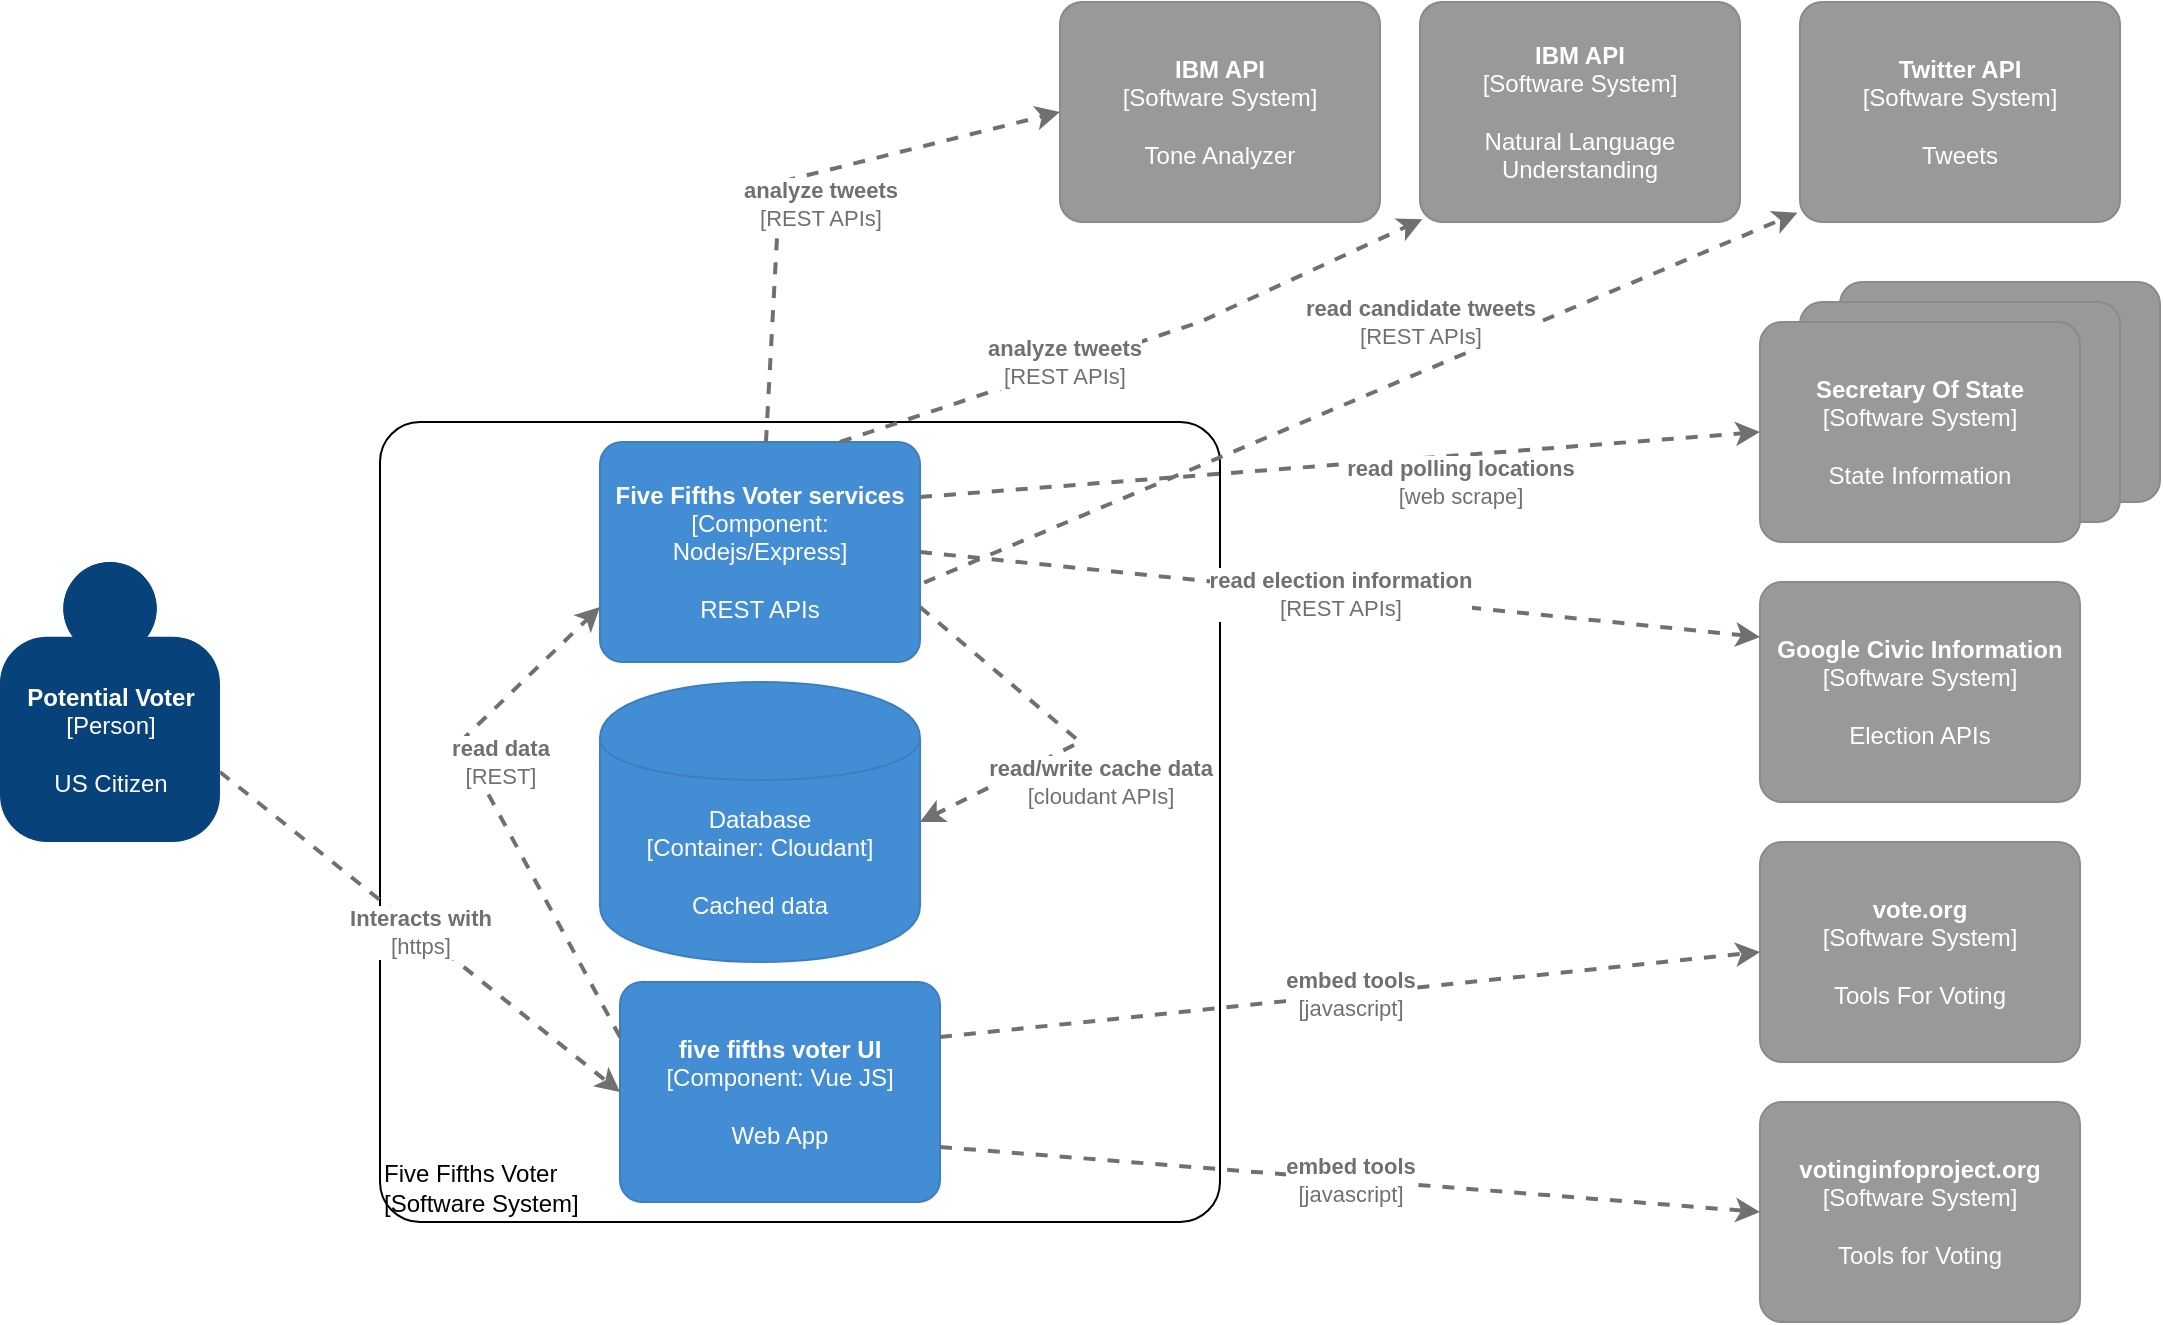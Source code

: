 <mxfile version="14.3.1" type="device"><diagram id="bIWCft8KVT2-JnzjMlhX" name="Page-1"><mxGraphModel dx="1358" dy="813" grid="1" gridSize="10" guides="1" tooltips="1" connect="1" arrows="1" fold="1" page="1" pageScale="1" pageWidth="1100" pageHeight="850" math="0" shadow="0"><root><mxCell id="0"/><mxCell id="1" parent="0"/><object placeholders="1" c4Name="Potential Voter" c4Type="Person" c4Description="US Citizen" label="&lt;b&gt;%c4Name%&lt;/b&gt;&lt;div&gt;[%c4Type%]&lt;/div&gt;&lt;br&gt;&lt;div&gt;%c4Description%&lt;/div&gt;" id="9IKKoNEorr4Hm9pWqt_W-1"><mxCell style="html=1;dashed=0;whitespace=wrap;fillColor=#08427b;strokeColor=none;fontColor=#ffffff;shape=mxgraph.c4.person;align=center;metaEdit=1;points=[[0.5,0,0],[1,0.5,0],[1,0.75,0],[0.75,1,0],[0.5,1,0],[0.25,1,0],[0,0.75,0],[0,0.5,0]];metaData={&quot;c4Type&quot;:{&quot;editable&quot;:false}};" vertex="1" parent="1"><mxGeometry x="10" y="300" width="110.0" height="140" as="geometry"/></mxCell></object><object placeholders="1" c4Name="vote.org" c4Type="Software System" c4Description="Tools For Voting" label="&lt;b&gt;%c4Name%&lt;/b&gt;&lt;div&gt;[%c4Type%]&lt;/div&gt;&lt;br&gt;&lt;div&gt;%c4Description%&lt;/div&gt;" id="9IKKoNEorr4Hm9pWqt_W-2"><mxCell style="rounded=1;whiteSpace=wrap;html=1;labelBackgroundColor=none;fillColor=#999999;fontColor=#ffffff;align=center;arcSize=10;strokeColor=#8A8A8A;metaEdit=1;metaData={&quot;c4Type&quot;:{&quot;editable&quot;:false}};points=[[0.25,0,0],[0.5,0,0],[0.75,0,0],[1,0.25,0],[1,0.5,0],[1,0.75,0],[0.75,1,0],[0.5,1,0],[0.25,1,0],[0,0.75,0],[0,0.5,0],[0,0.25,0]];" vertex="1" parent="1"><mxGeometry x="890" y="440" width="160" height="110.0" as="geometry"/></mxCell></object><object placeholders="1" c4Name="votinginfoproject.org" c4Type="Software System" c4Description="Tools for Voting" label="&lt;b&gt;%c4Name%&lt;/b&gt;&lt;div&gt;[%c4Type%]&lt;/div&gt;&lt;br&gt;&lt;div&gt;%c4Description%&lt;/div&gt;" id="9IKKoNEorr4Hm9pWqt_W-3"><mxCell style="rounded=1;whiteSpace=wrap;html=1;labelBackgroundColor=none;fillColor=#999999;fontColor=#ffffff;align=center;arcSize=10;strokeColor=#8A8A8A;metaEdit=1;metaData={&quot;c4Type&quot;:{&quot;editable&quot;:false}};points=[[0.25,0,0],[0.5,0,0],[0.75,0,0],[1,0.25,0],[1,0.5,0],[1,0.75,0],[0.75,1,0],[0.5,1,0],[0.25,1,0],[0,0.75,0],[0,0.5,0],[0,0.25,0]];" vertex="1" parent="1"><mxGeometry x="890" y="570" width="160" height="110.0" as="geometry"/></mxCell></object><object placeholders="1" c4Name="Google Civic Information" c4Type="Software System" c4Description="Election APIs" label="&lt;b&gt;%c4Name%&lt;/b&gt;&lt;div&gt;[%c4Type%]&lt;/div&gt;&lt;br&gt;&lt;div&gt;%c4Description%&lt;/div&gt;" id="9IKKoNEorr4Hm9pWqt_W-4"><mxCell style="rounded=1;whiteSpace=wrap;html=1;labelBackgroundColor=none;fillColor=#999999;fontColor=#ffffff;align=center;arcSize=10;strokeColor=#8A8A8A;metaEdit=1;metaData={&quot;c4Type&quot;:{&quot;editable&quot;:false}};points=[[0.25,0,0],[0.5,0,0],[0.75,0,0],[1,0.25,0],[1,0.5,0],[1,0.75,0],[0.75,1,0],[0.5,1,0],[0.25,1,0],[0,0.75,0],[0,0.5,0],[0,0.25,0]];" vertex="1" parent="1"><mxGeometry x="890" y="310" width="160" height="110.0" as="geometry"/></mxCell></object><mxCell id="9IKKoNEorr4Hm9pWqt_W-5" value="" style="group" vertex="1" connectable="0" parent="1"><mxGeometry x="890" y="160" width="200" height="130" as="geometry"/></mxCell><object placeholders="1" c4Name="Secretary Of State" c4Type="Software System" c4Description="State Information" label="&lt;b&gt;%c4Name%&lt;/b&gt;&lt;div&gt;[%c4Type%]&lt;/div&gt;&lt;br&gt;&lt;div&gt;%c4Description%&lt;/div&gt;" id="9IKKoNEorr4Hm9pWqt_W-6"><mxCell style="rounded=1;whiteSpace=wrap;html=1;labelBackgroundColor=none;fillColor=#999999;fontColor=#ffffff;align=center;arcSize=10;strokeColor=#8A8A8A;metaEdit=1;metaData={&quot;c4Type&quot;:{&quot;editable&quot;:false}};points=[[0.25,0,0],[0.5,0,0],[0.75,0,0],[1,0.25,0],[1,0.5,0],[1,0.75,0],[0.75,1,0],[0.5,1,0],[0.25,1,0],[0,0.75,0],[0,0.5,0],[0,0.25,0]];" vertex="1" parent="9IKKoNEorr4Hm9pWqt_W-5"><mxGeometry x="40" width="160" height="110.0" as="geometry"/></mxCell></object><object placeholders="1" c4Name="Secretary Of State" c4Type="Software System" c4Description="State Information" label="&lt;b&gt;%c4Name%&lt;/b&gt;&lt;div&gt;[%c4Type%]&lt;/div&gt;&lt;br&gt;&lt;div&gt;%c4Description%&lt;/div&gt;" id="9IKKoNEorr4Hm9pWqt_W-7"><mxCell style="rounded=1;whiteSpace=wrap;html=1;labelBackgroundColor=none;fillColor=#999999;fontColor=#ffffff;align=center;arcSize=10;strokeColor=#8A8A8A;metaEdit=1;metaData={&quot;c4Type&quot;:{&quot;editable&quot;:false}};points=[[0.25,0,0],[0.5,0,0],[0.75,0,0],[1,0.25,0],[1,0.5,0],[1,0.75,0],[0.75,1,0],[0.5,1,0],[0.25,1,0],[0,0.75,0],[0,0.5,0],[0,0.25,0]];" vertex="1" parent="9IKKoNEorr4Hm9pWqt_W-5"><mxGeometry x="20" y="10" width="160" height="110.0" as="geometry"/></mxCell></object><object placeholders="1" c4Name="Secretary Of State" c4Type="Software System" c4Description="State Information" label="&lt;b&gt;%c4Name%&lt;/b&gt;&lt;div&gt;[%c4Type%]&lt;/div&gt;&lt;br&gt;&lt;div&gt;%c4Description%&lt;/div&gt;" id="9IKKoNEorr4Hm9pWqt_W-8"><mxCell style="rounded=1;whiteSpace=wrap;html=1;labelBackgroundColor=none;fillColor=#999999;fontColor=#ffffff;align=center;arcSize=10;strokeColor=#8A8A8A;metaEdit=1;metaData={&quot;c4Type&quot;:{&quot;editable&quot;:false}};points=[[0.25,0,0],[0.5,0,0],[0.75,0,0],[1,0.25,0],[1,0.5,0],[1,0.75,0],[0.75,1,0],[0.5,1,0],[0.25,1,0],[0,0.75,0],[0,0.5,0],[0,0.25,0]];" vertex="1" parent="9IKKoNEorr4Hm9pWqt_W-5"><mxGeometry y="20" width="160" height="110.0" as="geometry"/></mxCell></object><mxCell id="9IKKoNEorr4Hm9pWqt_W-9" value="" style="group" vertex="1" connectable="0" parent="1"><mxGeometry x="200" y="230" width="420" height="400" as="geometry"/></mxCell><object placeholders="1" c4Name="Five Fifths Voter" c4Type="ExecutionEnvironment" c4Application="Software System" label="&lt;div style=&quot;text-align: left&quot;&gt;%c4Name%&lt;/div&gt;&lt;div style=&quot;text-align: left&quot;&gt;[%c4Application%]&lt;/div&gt;" deployment="IBM Cloud Foundry" id="9IKKoNEorr4Hm9pWqt_W-10"><mxCell style="rounded=1;whiteSpace=wrap;html=1;labelBackgroundColor=none;fillColor=#ffffff;fontColor=#000000;align=left;arcSize=5;strokeColor=#000000;verticalAlign=bottom;metaEdit=1;metaData={&quot;c4Type&quot;:{&quot;editable&quot;:false}};points=[[0.25,0,0],[0.5,0,0],[0.75,0,0],[1,0.25,0],[1,0.5,0],[1,0.75,0],[0.75,1,0],[0.5,1,0],[0.25,1,0],[0,0.75,0],[0,0.5,0],[0,0.25,0]];" vertex="1" parent="9IKKoNEorr4Hm9pWqt_W-9"><mxGeometry width="420" height="400" as="geometry"/></mxCell></object><object placeholders="1" c4Name="five fifths voter UI" c4Type="Component" c4Technology="Vue JS" c4Description="Web App" label="&lt;b&gt;%c4Name%&lt;/b&gt;&lt;div&gt;[%c4Type%: %c4Technology%]&lt;/div&gt;&lt;br&gt;&lt;div&gt;%c4Description%&lt;/div&gt;" id="9IKKoNEorr4Hm9pWqt_W-11"><mxCell style="rounded=1;whiteSpace=wrap;html=1;labelBackgroundColor=none;fillColor=#438DD5;fontColor=#ffffff;align=center;arcSize=10;strokeColor=#3C7FC0;metaEdit=1;metaData={&quot;c4Type&quot;:{&quot;editable&quot;:false}};points=[[0.25,0,0],[0.5,0,0],[0.75,0,0],[1,0.25,0],[1,0.5,0],[1,0.75,0],[0.75,1,0],[0.5,1,0],[0.25,1,0],[0,0.75,0],[0,0.5,0],[0,0.25,0]];" vertex="1" parent="9IKKoNEorr4Hm9pWqt_W-9"><mxGeometry x="120" y="280" width="160" height="110.0" as="geometry"/></mxCell></object><object placeholders="1" c4Name="Five Fifths Voter services" c4Type="Component" c4Technology="Nodejs/Express" c4Description="REST APIs" label="&lt;b&gt;%c4Name%&lt;/b&gt;&lt;div&gt;[%c4Type%: %c4Technology%]&lt;/div&gt;&lt;br&gt;&lt;div&gt;%c4Description%&lt;/div&gt;" id="9IKKoNEorr4Hm9pWqt_W-12"><mxCell style="rounded=1;whiteSpace=wrap;html=1;labelBackgroundColor=none;fillColor=#438DD5;fontColor=#ffffff;align=center;arcSize=10;strokeColor=#3C7FC0;metaEdit=1;metaData={&quot;c4Type&quot;:{&quot;editable&quot;:false}};points=[[0.25,0,0],[0.5,0,0],[0.75,0,0],[1,0.25,0],[1,0.5,0],[1,0.75,0],[0.75,1,0],[0.5,1,0],[0.25,1,0],[0,0.75,0],[0,0.5,0],[0,0.25,0]];" vertex="1" parent="9IKKoNEorr4Hm9pWqt_W-9"><mxGeometry x="110" y="10" width="160" height="110.0" as="geometry"/></mxCell></object><object placeholders="1" c4Type="Database" c4Technology="Cloudant" c4Description="Cached data" label="%c4Type%&lt;div&gt;[Container:&amp;nbsp;%c4Technology%]&lt;/div&gt;&lt;br&gt;&lt;div&gt;%c4Description%&lt;/div&gt;" id="9IKKoNEorr4Hm9pWqt_W-13"><mxCell style="shape=cylinder;whiteSpace=wrap;html=1;boundedLbl=1;rounded=0;labelBackgroundColor=none;fillColor=#438DD5;fontSize=12;fontColor=#ffffff;align=center;strokeColor=#3C7FC0;metaEdit=1;points=[[0.5,0,0],[1,0.25,0],[1,0.5,0],[1,0.75,0],[0.5,1,0],[0,0.75,0],[0,0.5,0],[0,0.25,0]];metaData={&quot;c4Type&quot;:{&quot;editable&quot;:false}};" vertex="1" parent="9IKKoNEorr4Hm9pWqt_W-9"><mxGeometry x="110" y="130" width="160" height="140" as="geometry"/></mxCell></object><object placeholders="1" c4Type="Relationship" c4Technology="cloudant APIs" c4Description="read/write cache data" label="&lt;div style=&quot;text-align: left&quot;&gt;&lt;div style=&quot;text-align: center&quot;&gt;&lt;b&gt;%c4Description%&lt;/b&gt;&lt;/div&gt;&lt;div style=&quot;text-align: center&quot;&gt;[%c4Technology%]&lt;/div&gt;&lt;/div&gt;" id="9IKKoNEorr4Hm9pWqt_W-14"><mxCell style="edgeStyle=none;rounded=0;html=1;entryX=1;entryY=0.5;jettySize=auto;orthogonalLoop=1;strokeColor=#707070;strokeWidth=2;fontColor=#707070;jumpStyle=none;dashed=1;metaEdit=1;metaData={&quot;c4Type&quot;:{&quot;editable&quot;:false}};exitX=1;exitY=0.75;exitDx=0;exitDy=0;exitPerimeter=0;entryDx=0;entryDy=0;entryPerimeter=0;" edge="1" parent="9IKKoNEorr4Hm9pWqt_W-9" source="9IKKoNEorr4Hm9pWqt_W-12" target="9IKKoNEorr4Hm9pWqt_W-13"><mxGeometry x="0.079" y="22" width="160" relative="1" as="geometry"><mxPoint x="70" y="170" as="sourcePoint"/><mxPoint x="230" y="170" as="targetPoint"/><Array as="points"><mxPoint x="350" y="160"/></Array><mxPoint as="offset"/></mxGeometry></mxCell></object><object placeholders="1" c4Type="Relationship" c4Technology="REST" c4Description="read data" label="&lt;div style=&quot;text-align: left&quot;&gt;&lt;div style=&quot;text-align: center&quot;&gt;&lt;b&gt;%c4Description%&lt;/b&gt;&lt;/div&gt;&lt;div style=&quot;text-align: center&quot;&gt;[%c4Technology%]&lt;/div&gt;&lt;/div&gt;" id="9IKKoNEorr4Hm9pWqt_W-26"><mxCell style="edgeStyle=none;rounded=0;html=1;entryX=0;entryY=0.75;jettySize=auto;orthogonalLoop=1;strokeColor=#707070;strokeWidth=2;fontColor=#707070;jumpStyle=none;dashed=1;metaEdit=1;metaData={&quot;c4Type&quot;:{&quot;editable&quot;:false}};entryDx=0;entryDy=0;entryPerimeter=0;exitX=0;exitY=0.25;exitDx=0;exitDy=0;exitPerimeter=0;" edge="1" parent="9IKKoNEorr4Hm9pWqt_W-9" source="9IKKoNEorr4Hm9pWqt_W-11" target="9IKKoNEorr4Hm9pWqt_W-12"><mxGeometry x="0.128" y="-13" width="160" relative="1" as="geometry"><mxPoint x="280" y="102.5" as="sourcePoint"/><mxPoint x="280" y="210" as="targetPoint"/><Array as="points"><mxPoint x="40" y="160"/></Array><mxPoint as="offset"/></mxGeometry></mxCell></object><object placeholders="1" c4Type="Relationship" c4Technology="javascript" c4Description="embed tools" label="&lt;div style=&quot;text-align: left&quot;&gt;&lt;div style=&quot;text-align: center&quot;&gt;&lt;b&gt;%c4Description%&lt;/b&gt;&lt;/div&gt;&lt;div style=&quot;text-align: center&quot;&gt;[%c4Technology%]&lt;/div&gt;&lt;/div&gt;" id="9IKKoNEorr4Hm9pWqt_W-15"><mxCell style="edgeStyle=none;rounded=0;html=1;entryX=0;entryY=0.5;jettySize=auto;orthogonalLoop=1;strokeColor=#707070;strokeWidth=2;fontColor=#707070;jumpStyle=none;dashed=1;metaEdit=1;metaData={&quot;c4Type&quot;:{&quot;editable&quot;:false}};exitX=1;exitY=0.25;exitDx=0;exitDy=0;exitPerimeter=0;entryDx=0;entryDy=0;entryPerimeter=0;" edge="1" parent="1" source="9IKKoNEorr4Hm9pWqt_W-11" target="9IKKoNEorr4Hm9pWqt_W-2"><mxGeometry x="10" y="190" width="160" as="geometry"><mxPoint x="340" y="430" as="sourcePoint"/><mxPoint x="500" y="430" as="targetPoint"/></mxGeometry></mxCell></object><object placeholders="1" c4Type="Relationship" c4Technology="javascript" c4Description="embed tools" label="&lt;div style=&quot;text-align: left&quot;&gt;&lt;div style=&quot;text-align: center&quot;&gt;&lt;b&gt;%c4Description%&lt;/b&gt;&lt;/div&gt;&lt;div style=&quot;text-align: center&quot;&gt;[%c4Technology%]&lt;/div&gt;&lt;/div&gt;" id="9IKKoNEorr4Hm9pWqt_W-16"><mxCell style="edgeStyle=none;rounded=0;html=1;entryX=0;entryY=0.5;jettySize=auto;orthogonalLoop=1;strokeColor=#707070;strokeWidth=2;fontColor=#707070;jumpStyle=none;dashed=1;metaEdit=1;metaData={&quot;c4Type&quot;:{&quot;editable&quot;:false}};exitX=1;exitY=0.75;exitDx=0;exitDy=0;exitPerimeter=0;entryDx=0;entryDy=0;entryPerimeter=0;" edge="1" parent="1" source="9IKKoNEorr4Hm9pWqt_W-11" target="9IKKoNEorr4Hm9pWqt_W-3"><mxGeometry x="10" y="190" width="160" as="geometry"><mxPoint x="340" y="430" as="sourcePoint"/><mxPoint x="500" y="430" as="targetPoint"/></mxGeometry></mxCell></object><object placeholders="1" c4Type="Relationship" c4Technology="REST APIs" c4Description="read election information" label="&lt;div style=&quot;text-align: left&quot;&gt;&lt;div style=&quot;text-align: center&quot;&gt;&lt;b&gt;%c4Description%&lt;/b&gt;&lt;/div&gt;&lt;div style=&quot;text-align: center&quot;&gt;[%c4Technology%]&lt;/div&gt;&lt;/div&gt;" id="9IKKoNEorr4Hm9pWqt_W-17"><mxCell style="edgeStyle=none;rounded=0;html=1;entryX=0;entryY=0.25;jettySize=auto;orthogonalLoop=1;strokeColor=#707070;strokeWidth=2;fontColor=#707070;jumpStyle=none;dashed=1;metaEdit=1;metaData={&quot;c4Type&quot;:{&quot;editable&quot;:false}};exitX=1;exitY=0.5;exitDx=0;exitDy=0;exitPerimeter=0;entryDx=0;entryDy=0;entryPerimeter=0;" edge="1" parent="1" source="9IKKoNEorr4Hm9pWqt_W-12" target="9IKKoNEorr4Hm9pWqt_W-4"><mxGeometry x="10" y="190" width="160" as="geometry"><mxPoint x="340" y="430" as="sourcePoint"/><mxPoint x="500" y="430" as="targetPoint"/></mxGeometry></mxCell></object><object placeholders="1" c4Type="Relationship" c4Technology="web scrape" c4Description="read polling locations" label="&lt;div style=&quot;text-align: left&quot;&gt;&lt;div style=&quot;text-align: center&quot;&gt;&lt;b&gt;%c4Description%&lt;/b&gt;&lt;/div&gt;&lt;div style=&quot;text-align: center&quot;&gt;[%c4Technology%]&lt;/div&gt;&lt;/div&gt;" id="9IKKoNEorr4Hm9pWqt_W-18"><mxCell style="edgeStyle=none;rounded=0;html=1;entryX=0;entryY=0.5;jettySize=auto;orthogonalLoop=1;strokeColor=#707070;strokeWidth=2;fontColor=#707070;jumpStyle=none;dashed=1;metaEdit=1;metaData={&quot;c4Type&quot;:{&quot;editable&quot;:false}};exitX=1;exitY=0.25;exitDx=0;exitDy=0;exitPerimeter=0;entryDx=0;entryDy=0;entryPerimeter=0;" edge="1" parent="1" source="9IKKoNEorr4Hm9pWqt_W-12" target="9IKKoNEorr4Hm9pWqt_W-8"><mxGeometry width="160" as="geometry"><mxPoint x="340" y="430" as="sourcePoint"/><mxPoint x="500" y="430" as="targetPoint"/><mxPoint x="60" y="9" as="offset"/></mxGeometry></mxCell></object><object placeholders="1" c4Type="Relationship" c4Technology="https" c4Description="Interacts with" label="&lt;div style=&quot;text-align: left&quot;&gt;&lt;div style=&quot;text-align: center&quot;&gt;&lt;b&gt;%c4Description%&lt;/b&gt;&lt;/div&gt;&lt;div style=&quot;text-align: center&quot;&gt;[%c4Technology%]&lt;/div&gt;&lt;/div&gt;" id="9IKKoNEorr4Hm9pWqt_W-19"><mxCell style="edgeStyle=none;rounded=0;html=1;entryX=0;entryY=0.5;jettySize=auto;orthogonalLoop=1;strokeColor=#707070;strokeWidth=2;fontColor=#707070;jumpStyle=none;dashed=1;metaEdit=1;metaData={&quot;c4Type&quot;:{&quot;editable&quot;:false}};exitX=1;exitY=0.75;exitDx=0;exitDy=0;exitPerimeter=0;entryDx=0;entryDy=0;entryPerimeter=0;" edge="1" parent="1" source="9IKKoNEorr4Hm9pWqt_W-1" target="9IKKoNEorr4Hm9pWqt_W-11"><mxGeometry x="10" y="190" width="160" as="geometry"><mxPoint x="340" y="430" as="sourcePoint"/><mxPoint x="500" y="430" as="targetPoint"/></mxGeometry></mxCell></object><object placeholders="1" c4Name="Twitter API" c4Type="Software System" c4Description="Tweets" label="&lt;b&gt;%c4Name%&lt;/b&gt;&lt;div&gt;[%c4Type%]&lt;/div&gt;&lt;br&gt;&lt;div&gt;%c4Description%&lt;/div&gt;" id="9IKKoNEorr4Hm9pWqt_W-20"><mxCell style="rounded=1;whiteSpace=wrap;html=1;labelBackgroundColor=none;fillColor=#999999;fontColor=#ffffff;align=center;arcSize=10;strokeColor=#8A8A8A;metaEdit=1;metaData={&quot;c4Type&quot;:{&quot;editable&quot;:false}};points=[[0.25,0,0],[0.5,0,0],[0.75,0,0],[1,0.25,0],[1,0.5,0],[1,0.75,0],[0.75,1,0],[0.5,1,0],[0.25,1,0],[0,0.75,0],[0,0.5,0],[0,0.25,0]];" vertex="1" parent="1"><mxGeometry x="910" y="20" width="160" height="110.0" as="geometry"/></mxCell></object><object placeholders="1" c4Name="IBM API" c4Type="Software System" c4Description="Tone Analyzer" label="&lt;b&gt;%c4Name%&lt;/b&gt;&lt;div&gt;[%c4Type%]&lt;/div&gt;&lt;br&gt;&lt;div&gt;%c4Description%&lt;/div&gt;" id="9IKKoNEorr4Hm9pWqt_W-21"><mxCell style="rounded=1;whiteSpace=wrap;html=1;labelBackgroundColor=none;fillColor=#999999;fontColor=#ffffff;align=center;arcSize=10;strokeColor=#8A8A8A;metaEdit=1;metaData={&quot;c4Type&quot;:{&quot;editable&quot;:false}};points=[[0.25,0,0],[0.5,0,0],[0.75,0,0],[1,0.25,0],[1,0.5,0],[1,0.75,0],[0.75,1,0],[0.5,1,0],[0.25,1,0],[0,0.75,0],[0,0.5,0],[0,0.25,0]];" vertex="1" parent="1"><mxGeometry x="540" y="20" width="160" height="110.0" as="geometry"/></mxCell></object><object placeholders="1" c4Name="IBM API" c4Type="Software System" c4Description="Natural Language Understanding" label="&lt;b&gt;%c4Name%&lt;/b&gt;&lt;div&gt;[%c4Type%]&lt;/div&gt;&lt;br&gt;&lt;div&gt;%c4Description%&lt;/div&gt;" id="9IKKoNEorr4Hm9pWqt_W-22"><mxCell style="rounded=1;whiteSpace=wrap;html=1;labelBackgroundColor=none;fillColor=#999999;fontColor=#ffffff;align=center;arcSize=10;strokeColor=#8A8A8A;metaEdit=1;metaData={&quot;c4Type&quot;:{&quot;editable&quot;:false}};points=[[0.25,0,0],[0.5,0,0],[0.75,0,0],[1,0.25,0],[1,0.5,0],[1,0.75,0],[0.75,1,0],[0.5,1,0],[0.25,1,0],[0,0.75,0],[0,0.5,0],[0,0.25,0]];" vertex="1" parent="1"><mxGeometry x="720" y="20" width="160" height="110.0" as="geometry"/></mxCell></object><object placeholders="1" c4Type="Relationship" c4Technology="REST APIs" c4Description="analyze tweets" label="&lt;div style=&quot;text-align: left&quot;&gt;&lt;div style=&quot;text-align: center&quot;&gt;&lt;b&gt;%c4Description%&lt;/b&gt;&lt;/div&gt;&lt;div style=&quot;text-align: center&quot;&gt;[%c4Technology%]&lt;/div&gt;&lt;/div&gt;" id="9IKKoNEorr4Hm9pWqt_W-25"><mxCell style="edgeStyle=none;rounded=0;html=1;jettySize=auto;orthogonalLoop=1;strokeColor=#707070;strokeWidth=2;fontColor=#707070;jumpStyle=none;dashed=1;metaEdit=1;metaData={&quot;c4Type&quot;:{&quot;editable&quot;:false}};entryX=0.007;entryY=0.988;entryDx=0;entryDy=0;entryPerimeter=0;exitX=0.75;exitY=0;exitDx=0;exitDy=0;exitPerimeter=0;" edge="1" parent="1" target="9IKKoNEorr4Hm9pWqt_W-22" source="9IKKoNEorr4Hm9pWqt_W-12"><mxGeometry x="30" y="290" width="160" as="geometry"><mxPoint x="400" y="630" as="sourcePoint"/><mxPoint x="560" y="850" as="targetPoint"/><Array as="points"><mxPoint x="610" y="180"/></Array><mxPoint x="-34" y="16" as="offset"/></mxGeometry></mxCell></object><object placeholders="1" c4Type="Relationship" c4Technology="REST APIs" c4Description="analyze tweets" label="&lt;div style=&quot;text-align: left&quot;&gt;&lt;div style=&quot;text-align: center&quot;&gt;&lt;b&gt;%c4Description%&lt;/b&gt;&lt;/div&gt;&lt;div style=&quot;text-align: center&quot;&gt;[%c4Technology%]&lt;/div&gt;&lt;/div&gt;" id="9IKKoNEorr4Hm9pWqt_W-24"><mxCell style="edgeStyle=none;rounded=0;html=1;jettySize=auto;orthogonalLoop=1;strokeColor=#707070;strokeWidth=2;fontColor=#707070;jumpStyle=none;dashed=1;metaEdit=1;metaData={&quot;c4Type&quot;:{&quot;editable&quot;:false}};entryX=0;entryY=0.5;entryDx=0;entryDy=0;entryPerimeter=0;" edge="1" parent="1" target="9IKKoNEorr4Hm9pWqt_W-21" source="9IKKoNEorr4Hm9pWqt_W-12"><mxGeometry width="160" as="geometry"><mxPoint x="400" y="630" as="sourcePoint"/><mxPoint x="550" y="830" as="targetPoint"/><Array as="points"><mxPoint x="400" y="110"/></Array><mxPoint x="-46" y="-37" as="offset"/></mxGeometry></mxCell></object><object placeholders="1" c4Type="Relationship" c4Technology="REST APIs" c4Description="read candidate tweets" label="&lt;div style=&quot;text-align: left&quot;&gt;&lt;div style=&quot;text-align: center&quot;&gt;&lt;b&gt;%c4Description%&lt;/b&gt;&lt;/div&gt;&lt;div style=&quot;text-align: center&quot;&gt;[%c4Technology%]&lt;/div&gt;&lt;/div&gt;" id="9IKKoNEorr4Hm9pWqt_W-23"><mxCell style="edgeStyle=none;rounded=0;html=1;entryX=-0.008;entryY=0.958;jettySize=auto;orthogonalLoop=1;strokeColor=#707070;strokeWidth=2;fontColor=#707070;jumpStyle=none;dashed=1;metaEdit=1;metaData={&quot;c4Type&quot;:{&quot;editable&quot;:false}};exitX=1.013;exitY=0.639;exitDx=0;exitDy=0;exitPerimeter=0;entryDx=0;entryDy=0;entryPerimeter=0;" edge="1" parent="1" target="9IKKoNEorr4Hm9pWqt_W-20" source="9IKKoNEorr4Hm9pWqt_W-12"><mxGeometry width="160" as="geometry"><mxPoint x="440" y="630" as="sourcePoint"/><mxPoint x="680" y="747.5" as="targetPoint"/><mxPoint x="30" y="-38" as="offset"/></mxGeometry></mxCell></object></root></mxGraphModel></diagram></mxfile>